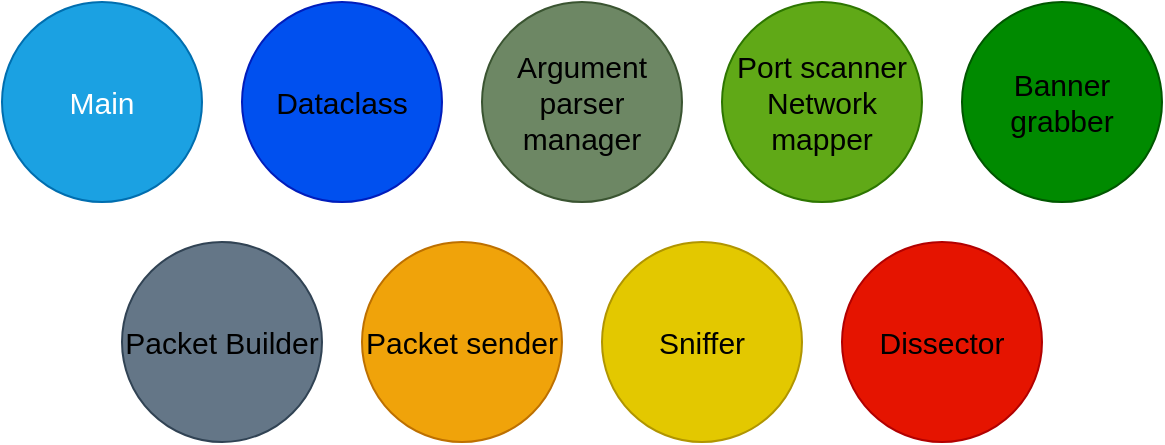 <mxfile version="28.0.6">
  <diagram name="Página-1" id="j7RnMGTpZR6keQAgodJ_">
    <mxGraphModel dx="1426" dy="779" grid="1" gridSize="10" guides="1" tooltips="1" connect="1" arrows="1" fold="1" page="1" pageScale="1" pageWidth="827" pageHeight="1169" math="0" shadow="0">
      <root>
        <mxCell id="0" />
        <mxCell id="1" parent="0" />
        <mxCell id="BU5A8XL2uaZ9xasmmr-x-1" value="Main" style="ellipse;whiteSpace=wrap;html=1;aspect=fixed;fontSize=15;fillColor=#1ba1e2;fontColor=light-dark(#FFFFFF,#FFFFFF);strokeColor=#006EAF;" vertex="1" parent="1">
          <mxGeometry x="80" y="80" width="100" height="100" as="geometry" />
        </mxCell>
        <mxCell id="BU5A8XL2uaZ9xasmmr-x-2" value="Dataclass" style="ellipse;whiteSpace=wrap;html=1;aspect=fixed;fontSize=15;fontColor=default;fillColor=light-dark(#0050EF,#0000FF);strokeColor=#001DBC;" vertex="1" parent="1">
          <mxGeometry x="200" y="80" width="100" height="100" as="geometry" />
        </mxCell>
        <mxCell id="BU5A8XL2uaZ9xasmmr-x-3" value="&lt;div&gt;Port scanner&lt;/div&gt;&lt;div&gt;Network mapper&lt;/div&gt;" style="ellipse;whiteSpace=wrap;html=1;aspect=fixed;fontSize=15;fontColor=default;fillColor=#60a917;strokeColor=#2D7600;" vertex="1" parent="1">
          <mxGeometry x="440" y="80" width="100" height="100" as="geometry" />
        </mxCell>
        <mxCell id="BU5A8XL2uaZ9xasmmr-x-4" value="Sniffer" style="ellipse;whiteSpace=wrap;html=1;aspect=fixed;fontSize=15;fontColor=#000000;fillColor=#e3c800;strokeColor=#B09500;" vertex="1" parent="1">
          <mxGeometry x="380" y="200" width="100" height="100" as="geometry" />
        </mxCell>
        <mxCell id="BU5A8XL2uaZ9xasmmr-x-5" value="Packet sender" style="ellipse;whiteSpace=wrap;html=1;aspect=fixed;fontSize=15;fontColor=#000000;fillColor=#f0a30a;strokeColor=#BD7000;" vertex="1" parent="1">
          <mxGeometry x="260" y="200" width="100" height="100" as="geometry" />
        </mxCell>
        <mxCell id="BU5A8XL2uaZ9xasmmr-x-6" value="Banner grabber" style="ellipse;whiteSpace=wrap;html=1;aspect=fixed;fontSize=15;fontColor=default;fillColor=#008a00;strokeColor=#005700;" vertex="1" parent="1">
          <mxGeometry x="560" y="80" width="100" height="100" as="geometry" />
        </mxCell>
        <mxCell id="BU5A8XL2uaZ9xasmmr-x-7" value="Argument parser manager" style="ellipse;whiteSpace=wrap;html=1;aspect=fixed;fontSize=15;fontColor=default;fillColor=#6d8764;strokeColor=#3A5431;" vertex="1" parent="1">
          <mxGeometry x="320" y="80" width="100" height="100" as="geometry" />
        </mxCell>
        <mxCell id="BU5A8XL2uaZ9xasmmr-x-8" value="Packet Builder" style="ellipse;whiteSpace=wrap;html=1;aspect=fixed;fontSize=15;fontColor=default;fillColor=#647687;strokeColor=#314354;" vertex="1" parent="1">
          <mxGeometry x="140" y="200" width="100" height="100" as="geometry" />
        </mxCell>
        <mxCell id="BU5A8XL2uaZ9xasmmr-x-9" value="Dissector" style="ellipse;whiteSpace=wrap;html=1;aspect=fixed;fontSize=15;fontColor=default;fillColor=light-dark(#E51400,#CC0000);strokeColor=#B20000;" vertex="1" parent="1">
          <mxGeometry x="500" y="200" width="100" height="100" as="geometry" />
        </mxCell>
      </root>
    </mxGraphModel>
  </diagram>
</mxfile>
